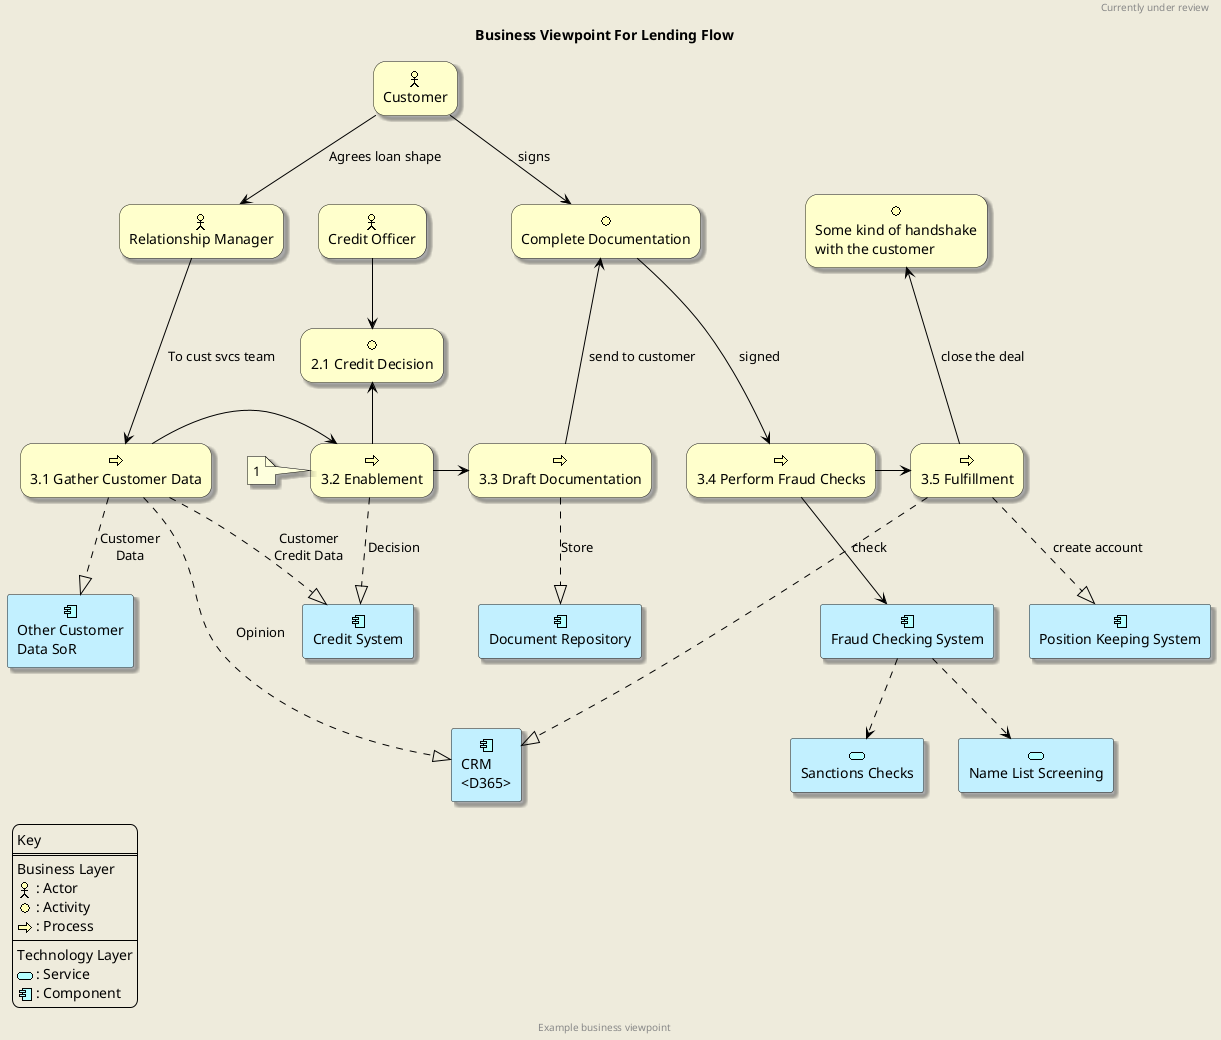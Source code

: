 
@startuml

skinparam shadowing true
skinparam backgroundColor #EEEBDC
skinparam ArrowColor black
skinparam noteBorderColor black

skinparam rectangle<<behavior>> {
	roundCorner 25
}
sprite $bProcess jar:archimate/business-process
sprite $bActor jar:archimate/business-actor
sprite $bActivity jar:archimate/business-activity
sprite $aService jar:archimate/application-service
sprite $aComponent jar:archimate/application-component

header
Currently under review
endheader

title Business Viewpoint For Lending Flow

rectangle "Customer"  as C <<$bActor>><<behavior>> #Business
rectangle "Relationship Manager"  as RM <<$bActor>><<behavior>> #Business
rectangle "Credit Officer"  as CO <<$bActor>><<behavior>> #Business

rectangle "Complete Documentation"  as CDoc <<$bActivity>><<behavior>> #Business
rectangle "Some kind of handshake\nwith the customer"  as HS <<$bActivity>><<behavior>> #Business

rectangle "2.1 Credit Decision"  as CD <<$bActivity>><<behavior>> #Business
rectangle "3.1 Gather Customer Data"  as GCD <<$bProcess>><<behavior>> #Business
rectangle "3.2 Enablement"  as E <<$bProcess>><<behavior>> #Business
note left: 1
rectangle "3.3 Draft Documentation"  as DD <<$bProcess>><<behavior>> #Business
rectangle "3.4 Perform Fraud Checks"  as FC <<$bProcess>><<behavior>> #Business
rectangle "3.5 Fulfillment"  as FF <<$bProcess>><<behavior>> #Business

C -d-> RM: Agrees loan shape
RM -[hidden]r- CO
RM -d-> GCD: To cust svcs team
CO -d-> CD
E -u-> CD
GCD -r-> E
E -r-> DD

C -r-> CDoc: signs
DD -u-> CDoc: send to customer

CDoc -d-> FC: signed
FC -r-> FF
CDoc -[hidden]r- HS
DD -[hidden]r- FC

FF -u--> HS : close the deal

rectangle "CRM\n<D365>" as CRM <<$aComponent>> #Application
rectangle "Other Customer\nData SoR" as OCD <<$aComponent>> #Application
rectangle "Credit System" as CS <<$aComponent>> #Application
rectangle "Document Repository" as DS <<$aComponent>> #Application
rectangle "Fraud Checking System" as FCS <<$aComponent>> #Application
rectangle "Position Keeping System" as PK <<$aComponent>> #Application

rectangle "Name List Screening" as NL <<$aService>> #Application
rectangle "Sanctions Checks" as SANC <<$aService>> #Application

GCD .d..|> CRM: Opinion
GCD .d.|> OCD: Customer\nData
GCD .d.|> CS: Customer\nCredit Data
E .d.|> CS: Decision
DD .d.|> DS: Store
FC -d-> FCS: check
FF .d.|> PK: create account
FF .d..|> CRM

FCS .d.> NL
FCS .d.> SANC


legend left
Key
====
Business Layer
<$bActor> : Actor
<$bActivity> : Activity
<$bProcess> : Process
----
Technology Layer
<$aService> : Service
<$aComponent> : Component
endlegend

center footer Example business viewpoint

@enduml
